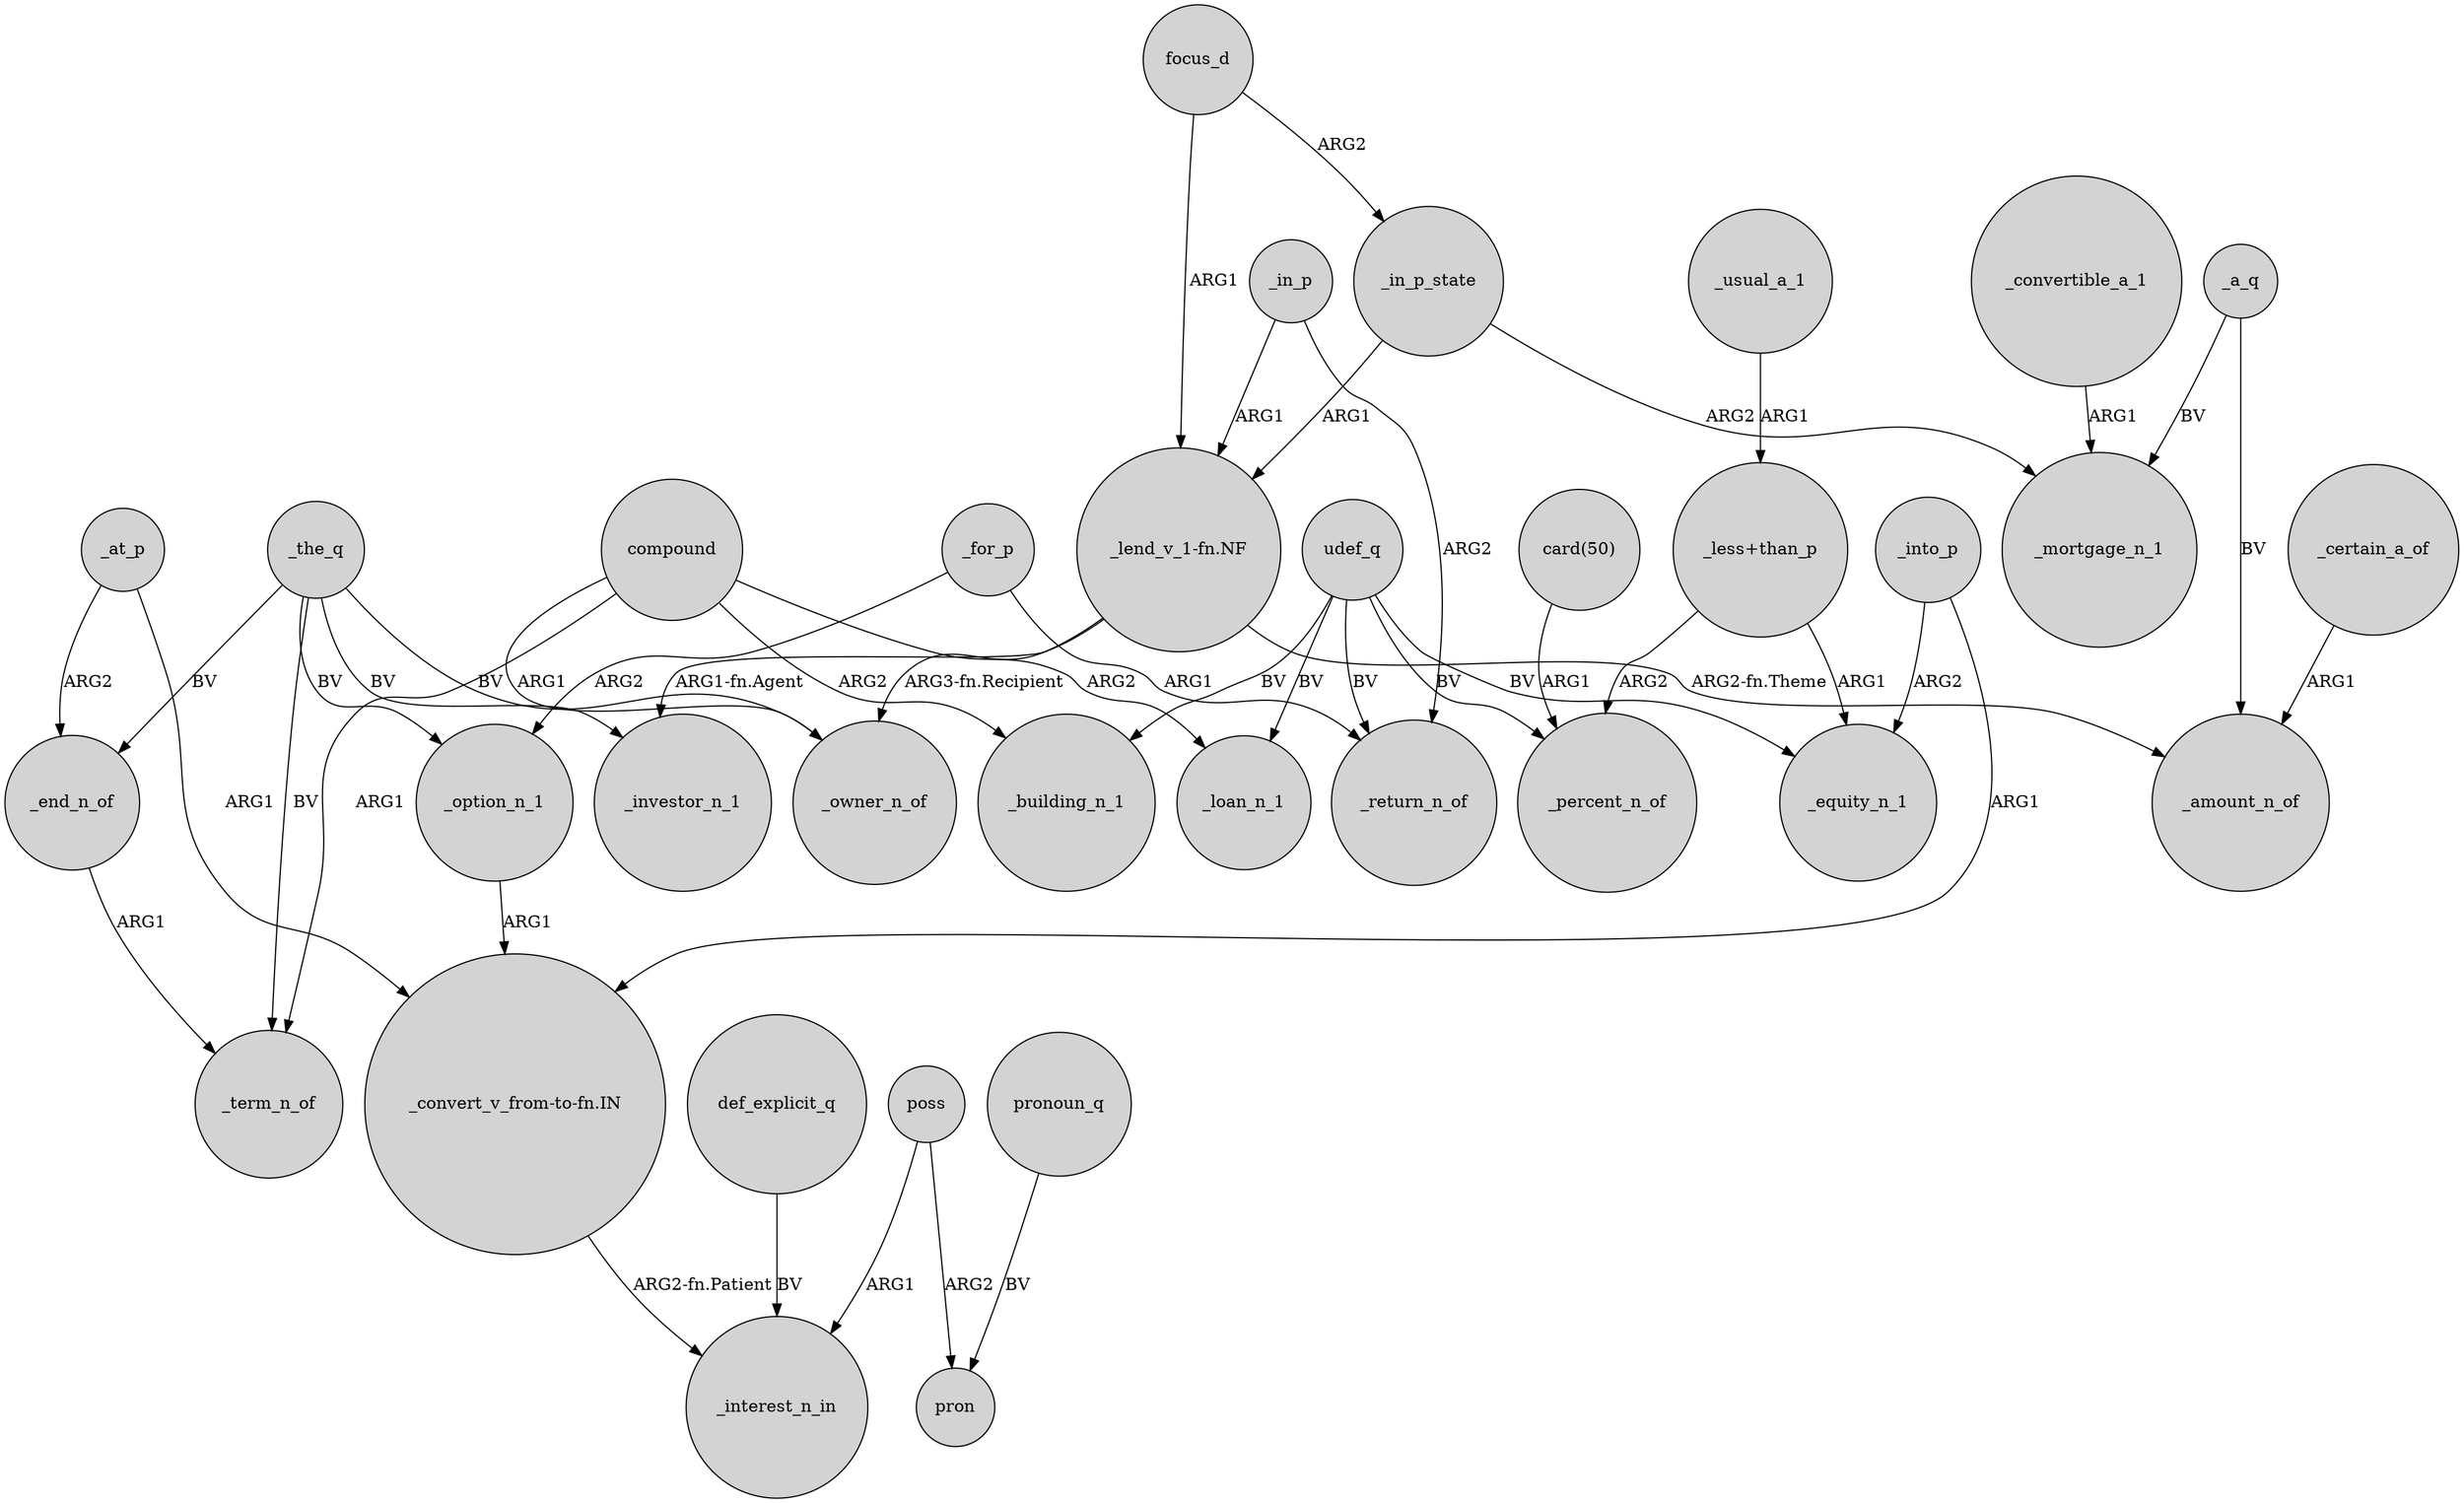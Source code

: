 digraph {
	node [shape=circle style=filled]
	compound -> _term_n_of [label=ARG1]
	"_convert_v_from-to-fn.IN" -> _interest_n_in [label="ARG2-fn.Patient"]
	_option_n_1 -> "_convert_v_from-to-fn.IN" [label=ARG1]
	_convertible_a_1 -> _mortgage_n_1 [label=ARG1]
	_end_n_of -> _term_n_of [label=ARG1]
	_for_p -> _return_n_of [label=ARG1]
	_in_p_state -> _mortgage_n_1 [label=ARG2]
	udef_q -> _building_n_1 [label=BV]
	poss -> pron [label=ARG2]
	_the_q -> _option_n_1 [label=BV]
	def_explicit_q -> _interest_n_in [label=BV]
	_the_q -> _end_n_of [label=BV]
	"_less+than_p" -> _equity_n_1 [label=ARG1]
	_at_p -> _end_n_of [label=ARG2]
	"_lend_v_1-fn.NF" -> _investor_n_1 [label="ARG1-fn.Agent"]
	udef_q -> _return_n_of [label=BV]
	_certain_a_of -> _amount_n_of [label=ARG1]
	focus_d -> "_lend_v_1-fn.NF" [label=ARG1]
	_the_q -> _investor_n_1 [label=BV]
	focus_d -> _in_p_state [label=ARG2]
	_into_p -> "_convert_v_from-to-fn.IN" [label=ARG1]
	_usual_a_1 -> "_less+than_p" [label=ARG1]
	_at_p -> "_convert_v_from-to-fn.IN" [label=ARG1]
	"_lend_v_1-fn.NF" -> _owner_n_of [label="ARG3-fn.Recipient"]
	_for_p -> _option_n_1 [label=ARG2]
	_into_p -> _equity_n_1 [label=ARG2]
	_in_p -> _return_n_of [label=ARG2]
	_in_p_state -> "_lend_v_1-fn.NF" [label=ARG1]
	compound -> _loan_n_1 [label=ARG2]
	_the_q -> _term_n_of [label=BV]
	pronoun_q -> pron [label=BV]
	"card(50)" -> _percent_n_of [label=ARG1]
	_the_q -> _owner_n_of [label=BV]
	udef_q -> _equity_n_1 [label=BV]
	_in_p -> "_lend_v_1-fn.NF" [label=ARG1]
	_a_q -> _mortgage_n_1 [label=BV]
	udef_q -> _percent_n_of [label=BV]
	compound -> _owner_n_of [label=ARG1]
	poss -> _interest_n_in [label=ARG1]
	"_lend_v_1-fn.NF" -> _amount_n_of [label="ARG2-fn.Theme"]
	compound -> _building_n_1 [label=ARG2]
	udef_q -> _loan_n_1 [label=BV]
	"_less+than_p" -> _percent_n_of [label=ARG2]
	_a_q -> _amount_n_of [label=BV]
}
